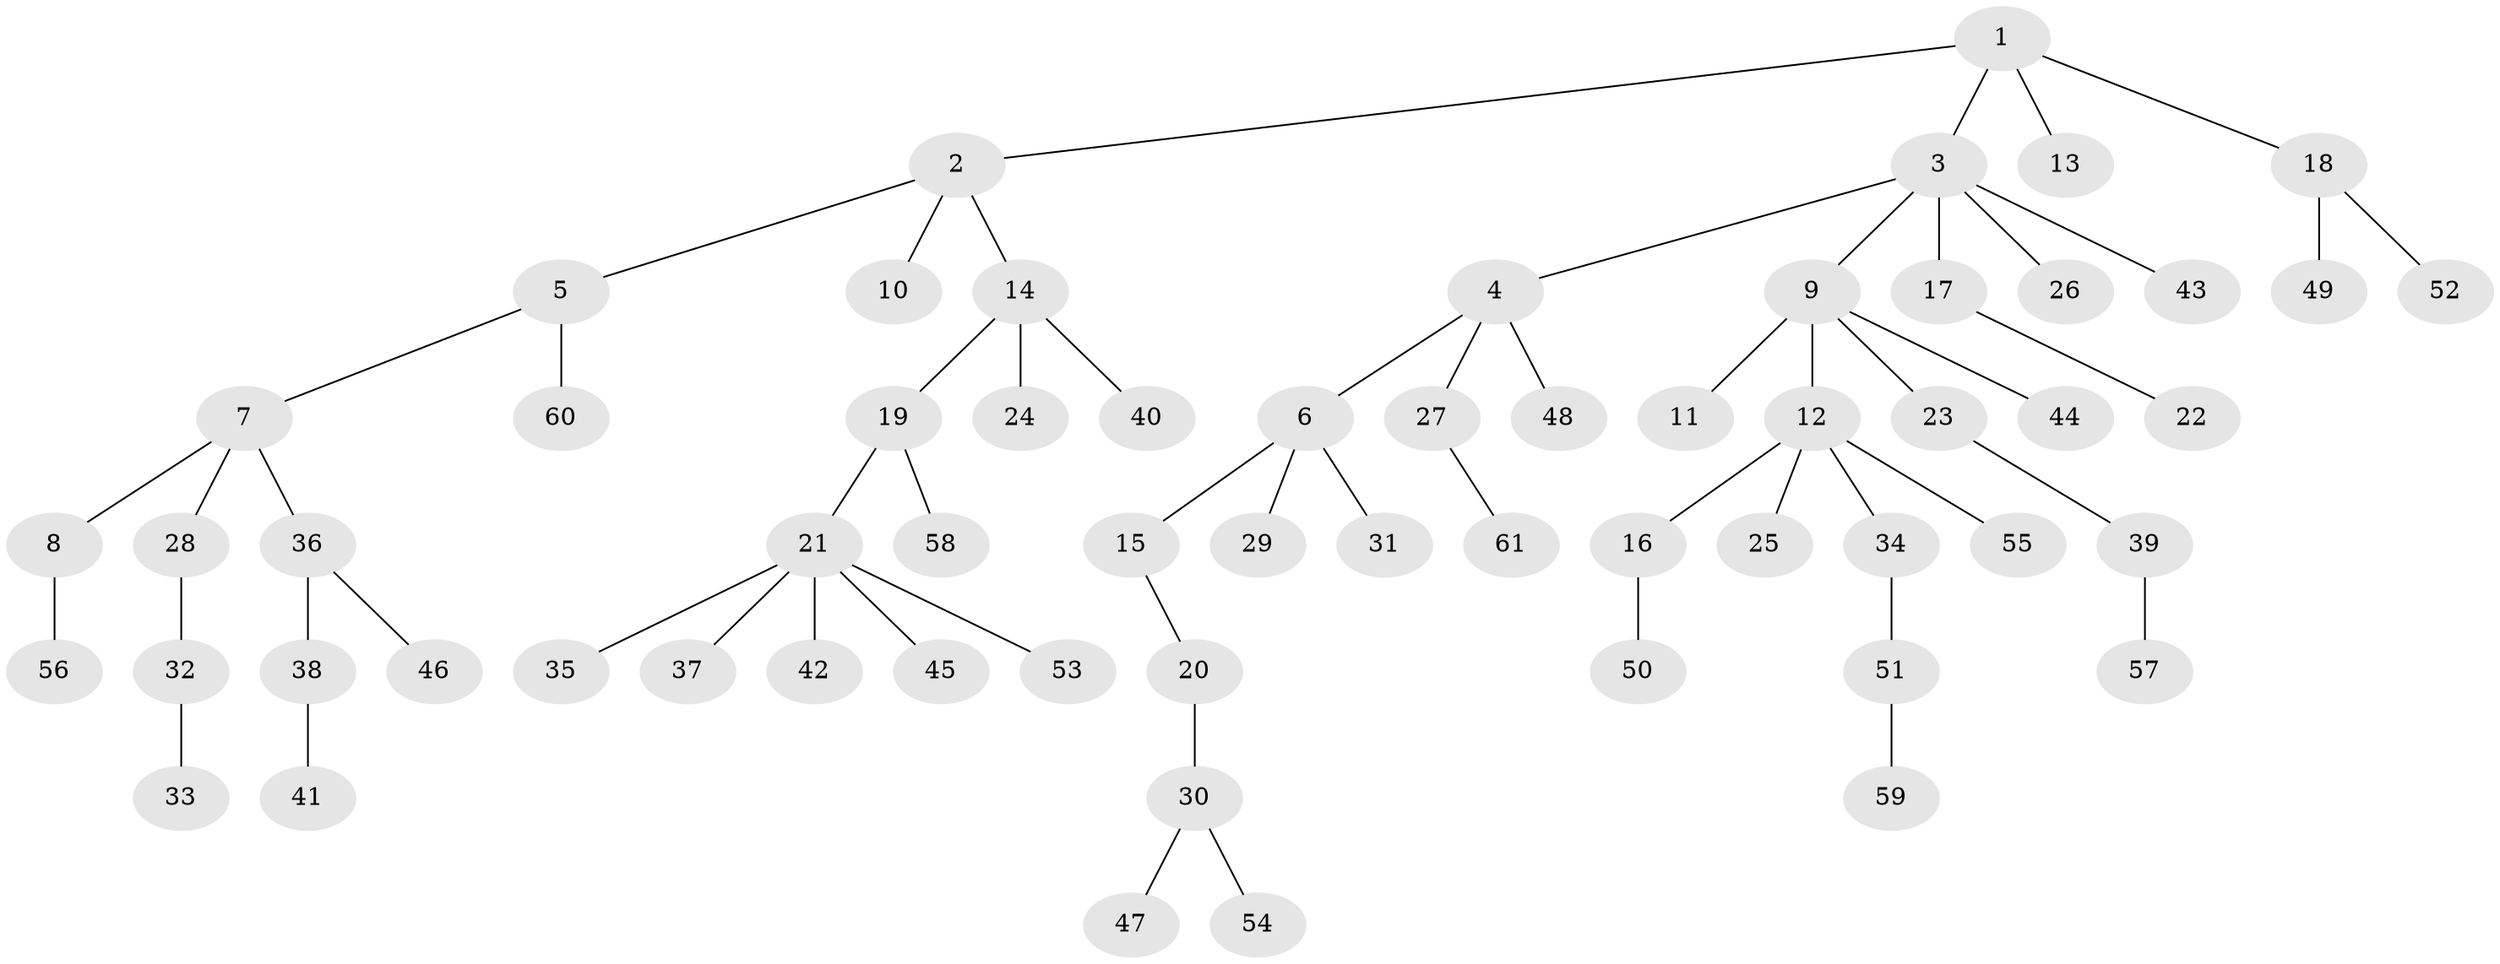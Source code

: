 // coarse degree distribution, {1: 0.75, 2: 0.125, 9: 0.08333333333333333, 4: 0.041666666666666664}
// Generated by graph-tools (version 1.1) at 2025/57/03/04/25 21:57:10]
// undirected, 61 vertices, 60 edges
graph export_dot {
graph [start="1"]
  node [color=gray90,style=filled];
  1;
  2;
  3;
  4;
  5;
  6;
  7;
  8;
  9;
  10;
  11;
  12;
  13;
  14;
  15;
  16;
  17;
  18;
  19;
  20;
  21;
  22;
  23;
  24;
  25;
  26;
  27;
  28;
  29;
  30;
  31;
  32;
  33;
  34;
  35;
  36;
  37;
  38;
  39;
  40;
  41;
  42;
  43;
  44;
  45;
  46;
  47;
  48;
  49;
  50;
  51;
  52;
  53;
  54;
  55;
  56;
  57;
  58;
  59;
  60;
  61;
  1 -- 2;
  1 -- 3;
  1 -- 13;
  1 -- 18;
  2 -- 5;
  2 -- 10;
  2 -- 14;
  3 -- 4;
  3 -- 9;
  3 -- 17;
  3 -- 26;
  3 -- 43;
  4 -- 6;
  4 -- 27;
  4 -- 48;
  5 -- 7;
  5 -- 60;
  6 -- 15;
  6 -- 29;
  6 -- 31;
  7 -- 8;
  7 -- 28;
  7 -- 36;
  8 -- 56;
  9 -- 11;
  9 -- 12;
  9 -- 23;
  9 -- 44;
  12 -- 16;
  12 -- 25;
  12 -- 34;
  12 -- 55;
  14 -- 19;
  14 -- 24;
  14 -- 40;
  15 -- 20;
  16 -- 50;
  17 -- 22;
  18 -- 49;
  18 -- 52;
  19 -- 21;
  19 -- 58;
  20 -- 30;
  21 -- 35;
  21 -- 37;
  21 -- 42;
  21 -- 45;
  21 -- 53;
  23 -- 39;
  27 -- 61;
  28 -- 32;
  30 -- 47;
  30 -- 54;
  32 -- 33;
  34 -- 51;
  36 -- 38;
  36 -- 46;
  38 -- 41;
  39 -- 57;
  51 -- 59;
}
